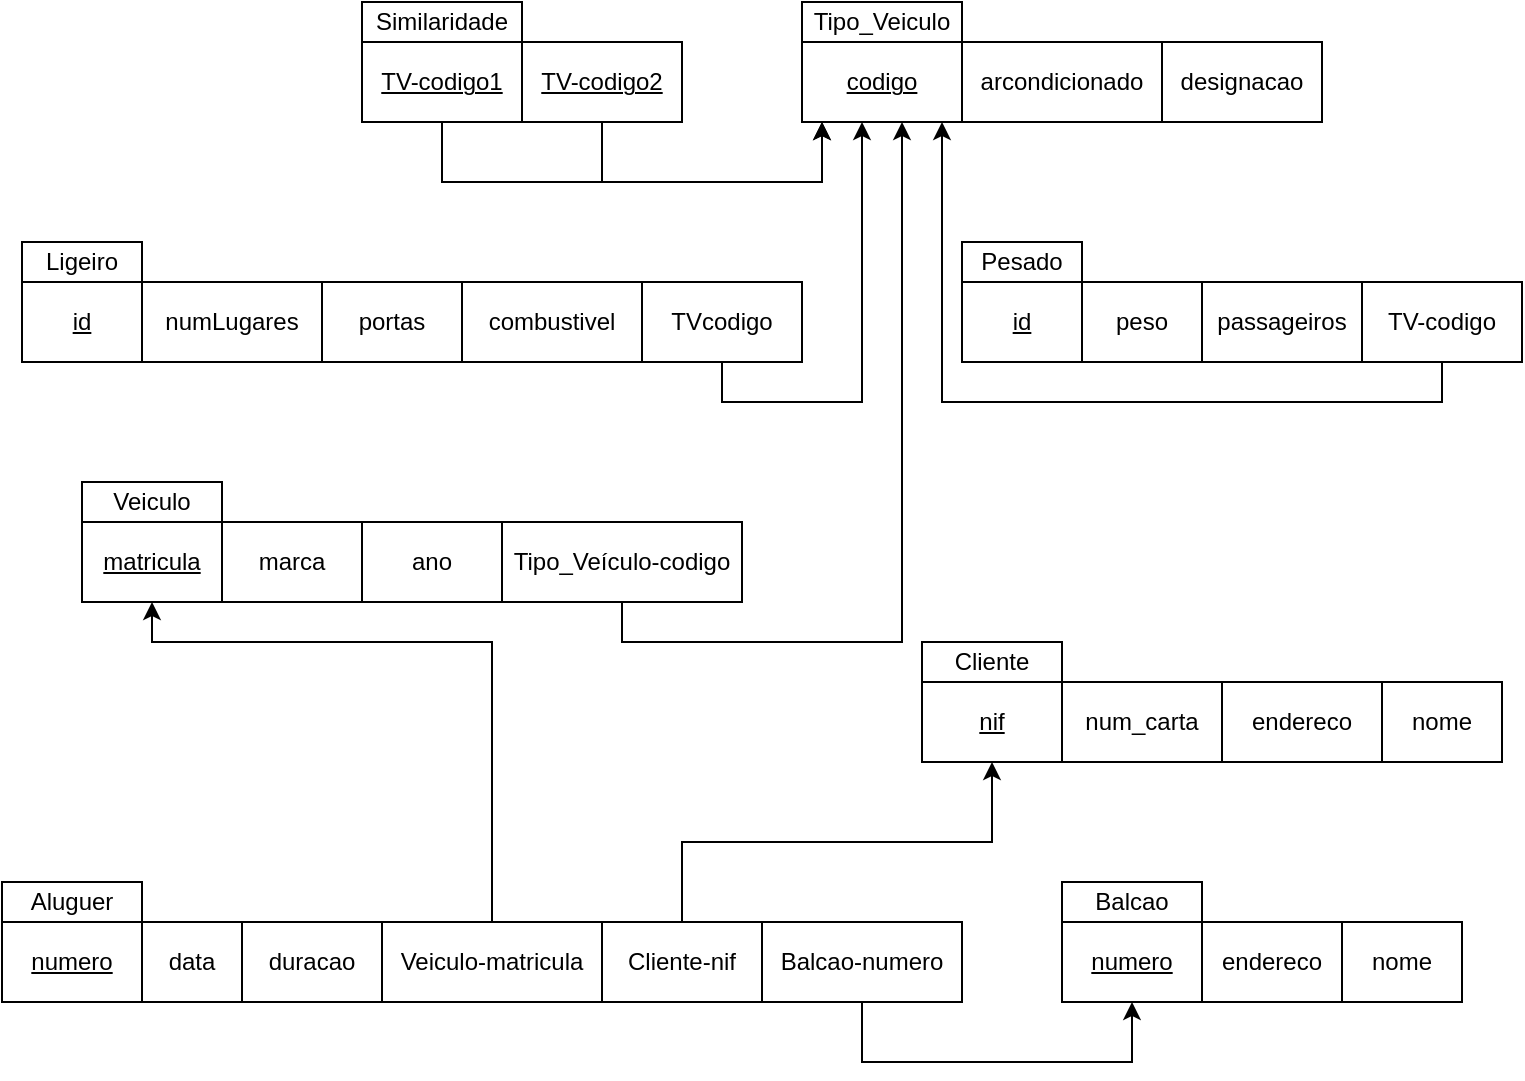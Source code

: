 <mxfile version="24.0.4" type="device">
  <diagram name="Page-1" id="q292WNFpsGVUspPvAuap">
    <mxGraphModel dx="1839" dy="520" grid="1" gridSize="10" guides="1" tooltips="1" connect="1" arrows="1" fold="1" page="1" pageScale="1" pageWidth="850" pageHeight="1100" math="0" shadow="0">
      <root>
        <mxCell id="0" />
        <mxCell id="1" parent="0" />
        <mxCell id="S25aGv_purP_b8vN17h_-1" value="Veiculo" style="rounded=0;whiteSpace=wrap;html=1;" parent="1" vertex="1">
          <mxGeometry x="-760" y="260" width="70" height="20" as="geometry" />
        </mxCell>
        <mxCell id="S25aGv_purP_b8vN17h_-48" style="edgeStyle=orthogonalEdgeStyle;rounded=0;orthogonalLoop=1;jettySize=auto;html=1;exitX=0.5;exitY=0;exitDx=0;exitDy=0;entryX=0.5;entryY=1;entryDx=0;entryDy=0;" parent="1" source="S25aGv_purP_b8vN17h_-22" target="S25aGv_purP_b8vN17h_-3" edge="1">
          <mxGeometry relative="1" as="geometry">
            <Array as="points">
              <mxPoint x="-555" y="340" />
              <mxPoint x="-725" y="340" />
            </Array>
          </mxGeometry>
        </mxCell>
        <mxCell id="S25aGv_purP_b8vN17h_-3" value="matricula" style="rounded=0;whiteSpace=wrap;html=1;fontStyle=4" parent="1" vertex="1">
          <mxGeometry x="-760" y="280" width="70" height="40" as="geometry" />
        </mxCell>
        <mxCell id="S25aGv_purP_b8vN17h_-4" value="marca" style="rounded=0;whiteSpace=wrap;html=1;" parent="1" vertex="1">
          <mxGeometry x="-690" y="280" width="70" height="40" as="geometry" />
        </mxCell>
        <mxCell id="S25aGv_purP_b8vN17h_-5" value="ano" style="rounded=0;whiteSpace=wrap;html=1;" parent="1" vertex="1">
          <mxGeometry x="-620" y="280" width="70" height="40" as="geometry" />
        </mxCell>
        <mxCell id="UCRZe9t5fJFLGoO7BpiH-2" style="edgeStyle=orthogonalEdgeStyle;rounded=0;orthogonalLoop=1;jettySize=auto;html=1;" edge="1" parent="1" source="S25aGv_purP_b8vN17h_-6" target="S25aGv_purP_b8vN17h_-14">
          <mxGeometry relative="1" as="geometry">
            <Array as="points">
              <mxPoint x="-490" y="340" />
              <mxPoint x="-350" y="340" />
            </Array>
          </mxGeometry>
        </mxCell>
        <mxCell id="S25aGv_purP_b8vN17h_-6" value="Tipo_Veículo-codigo" style="rounded=0;whiteSpace=wrap;html=1;" parent="1" vertex="1">
          <mxGeometry x="-550" y="280" width="120" height="40" as="geometry" />
        </mxCell>
        <mxCell id="S25aGv_purP_b8vN17h_-13" value="Tipo_Veiculo" style="rounded=0;whiteSpace=wrap;html=1;" parent="1" vertex="1">
          <mxGeometry x="-400" y="20" width="80" height="20" as="geometry" />
        </mxCell>
        <mxCell id="S25aGv_purP_b8vN17h_-63" style="edgeStyle=orthogonalEdgeStyle;rounded=0;orthogonalLoop=1;jettySize=auto;html=1;exitX=0.5;exitY=1;exitDx=0;exitDy=0;" parent="1" source="S25aGv_purP_b8vN17h_-31" target="S25aGv_purP_b8vN17h_-14" edge="1">
          <mxGeometry relative="1" as="geometry">
            <Array as="points">
              <mxPoint x="-580" y="110" />
              <mxPoint x="-390" y="110" />
            </Array>
          </mxGeometry>
        </mxCell>
        <mxCell id="S25aGv_purP_b8vN17h_-64" style="edgeStyle=orthogonalEdgeStyle;rounded=0;orthogonalLoop=1;jettySize=auto;html=1;exitX=0.5;exitY=1;exitDx=0;exitDy=0;" parent="1" source="S25aGv_purP_b8vN17h_-32" target="S25aGv_purP_b8vN17h_-14" edge="1">
          <mxGeometry relative="1" as="geometry">
            <Array as="points">
              <mxPoint x="-500" y="110" />
              <mxPoint x="-390" y="110" />
            </Array>
          </mxGeometry>
        </mxCell>
        <mxCell id="S25aGv_purP_b8vN17h_-67" style="edgeStyle=orthogonalEdgeStyle;rounded=0;orthogonalLoop=1;jettySize=auto;html=1;exitX=0.5;exitY=1;exitDx=0;exitDy=0;" parent="1" source="S25aGv_purP_b8vN17h_-41" target="S25aGv_purP_b8vN17h_-14" edge="1">
          <mxGeometry relative="1" as="geometry">
            <Array as="points">
              <mxPoint x="-440" y="220" />
              <mxPoint x="-370" y="220" />
            </Array>
          </mxGeometry>
        </mxCell>
        <mxCell id="S25aGv_purP_b8vN17h_-14" value="codigo" style="rounded=0;whiteSpace=wrap;html=1;fontStyle=4" parent="1" vertex="1">
          <mxGeometry x="-400" y="40" width="80" height="40" as="geometry" />
        </mxCell>
        <mxCell id="S25aGv_purP_b8vN17h_-15" value="arcondicionado" style="rounded=0;whiteSpace=wrap;html=1;" parent="1" vertex="1">
          <mxGeometry x="-320" y="40" width="100" height="40" as="geometry" />
        </mxCell>
        <mxCell id="S25aGv_purP_b8vN17h_-16" value="designacao" style="rounded=0;whiteSpace=wrap;html=1;" parent="1" vertex="1">
          <mxGeometry x="-220" y="40" width="80" height="40" as="geometry" />
        </mxCell>
        <mxCell id="S25aGv_purP_b8vN17h_-18" value="Aluguer" style="rounded=0;whiteSpace=wrap;html=1;" parent="1" vertex="1">
          <mxGeometry x="-800" y="460" width="70" height="20" as="geometry" />
        </mxCell>
        <mxCell id="S25aGv_purP_b8vN17h_-19" value="numero" style="rounded=0;whiteSpace=wrap;html=1;fontStyle=4" parent="1" vertex="1">
          <mxGeometry x="-800" y="480" width="70" height="40" as="geometry" />
        </mxCell>
        <mxCell id="S25aGv_purP_b8vN17h_-20" value="data" style="rounded=0;whiteSpace=wrap;html=1;" parent="1" vertex="1">
          <mxGeometry x="-730" y="480" width="50" height="40" as="geometry" />
        </mxCell>
        <mxCell id="S25aGv_purP_b8vN17h_-21" value="duracao" style="rounded=0;whiteSpace=wrap;html=1;" parent="1" vertex="1">
          <mxGeometry x="-680" y="480" width="70" height="40" as="geometry" />
        </mxCell>
        <mxCell id="S25aGv_purP_b8vN17h_-22" value="Veiculo-matricula" style="rounded=0;whiteSpace=wrap;html=1;" parent="1" vertex="1">
          <mxGeometry x="-610" y="480" width="110" height="40" as="geometry" />
        </mxCell>
        <mxCell id="S25aGv_purP_b8vN17h_-23" value="Cliente-nif" style="rounded=0;whiteSpace=wrap;html=1;" parent="1" vertex="1">
          <mxGeometry x="-500" y="480" width="80" height="40" as="geometry" />
        </mxCell>
        <mxCell id="S25aGv_purP_b8vN17h_-24" value="Balcao-numero" style="rounded=0;whiteSpace=wrap;html=1;" parent="1" vertex="1">
          <mxGeometry x="-420" y="480" width="100" height="40" as="geometry" />
        </mxCell>
        <mxCell id="S25aGv_purP_b8vN17h_-25" value="Balcao" style="rounded=0;whiteSpace=wrap;html=1;" parent="1" vertex="1">
          <mxGeometry x="-270" y="460" width="70" height="20" as="geometry" />
        </mxCell>
        <mxCell id="S25aGv_purP_b8vN17h_-55" style="edgeStyle=orthogonalEdgeStyle;rounded=0;orthogonalLoop=1;jettySize=auto;html=1;exitX=0.5;exitY=1;exitDx=0;exitDy=0;entryX=0.5;entryY=1;entryDx=0;entryDy=0;" parent="1" source="S25aGv_purP_b8vN17h_-24" target="S25aGv_purP_b8vN17h_-26" edge="1">
          <mxGeometry relative="1" as="geometry">
            <Array as="points">
              <mxPoint x="-370" y="550" />
              <mxPoint x="-235" y="550" />
            </Array>
          </mxGeometry>
        </mxCell>
        <mxCell id="S25aGv_purP_b8vN17h_-26" value="numero" style="rounded=0;whiteSpace=wrap;html=1;fontStyle=4" parent="1" vertex="1">
          <mxGeometry x="-270" y="480" width="70" height="40" as="geometry" />
        </mxCell>
        <mxCell id="S25aGv_purP_b8vN17h_-27" value="endereco" style="rounded=0;whiteSpace=wrap;html=1;" parent="1" vertex="1">
          <mxGeometry x="-200" y="480" width="70" height="40" as="geometry" />
        </mxCell>
        <mxCell id="S25aGv_purP_b8vN17h_-28" value="nome" style="rounded=0;whiteSpace=wrap;html=1;" parent="1" vertex="1">
          <mxGeometry x="-130" y="480" width="60" height="40" as="geometry" />
        </mxCell>
        <mxCell id="S25aGv_purP_b8vN17h_-30" value="Similaridade" style="rounded=0;whiteSpace=wrap;html=1;" parent="1" vertex="1">
          <mxGeometry x="-620" y="20" width="80" height="20" as="geometry" />
        </mxCell>
        <mxCell id="S25aGv_purP_b8vN17h_-31" value="TV-codigo1" style="rounded=0;whiteSpace=wrap;html=1;fontStyle=4" parent="1" vertex="1">
          <mxGeometry x="-620" y="40" width="80" height="40" as="geometry" />
        </mxCell>
        <mxCell id="S25aGv_purP_b8vN17h_-32" value="TV-codigo2" style="rounded=0;whiteSpace=wrap;html=1;fontStyle=4" parent="1" vertex="1">
          <mxGeometry x="-540" y="40" width="80" height="40" as="geometry" />
        </mxCell>
        <mxCell id="S25aGv_purP_b8vN17h_-35" value="Ligeiro" style="rounded=0;whiteSpace=wrap;html=1;" parent="1" vertex="1">
          <mxGeometry x="-790" y="140" width="60" height="20" as="geometry" />
        </mxCell>
        <mxCell id="S25aGv_purP_b8vN17h_-36" value="id" style="rounded=0;whiteSpace=wrap;html=1;fontStyle=4" parent="1" vertex="1">
          <mxGeometry x="-790" y="160" width="60" height="40" as="geometry" />
        </mxCell>
        <mxCell id="S25aGv_purP_b8vN17h_-37" value="numLugares" style="rounded=0;whiteSpace=wrap;html=1;" parent="1" vertex="1">
          <mxGeometry x="-730" y="160" width="90" height="40" as="geometry" />
        </mxCell>
        <mxCell id="S25aGv_purP_b8vN17h_-38" value="portas" style="rounded=0;whiteSpace=wrap;html=1;" parent="1" vertex="1">
          <mxGeometry x="-640" y="160" width="70" height="40" as="geometry" />
        </mxCell>
        <mxCell id="S25aGv_purP_b8vN17h_-39" value="combustivel" style="rounded=0;whiteSpace=wrap;html=1;" parent="1" vertex="1">
          <mxGeometry x="-570" y="160" width="90" height="40" as="geometry" />
        </mxCell>
        <mxCell id="S25aGv_purP_b8vN17h_-41" value="TVcodigo" style="rounded=0;whiteSpace=wrap;html=1;" parent="1" vertex="1">
          <mxGeometry x="-480" y="160" width="80" height="40" as="geometry" />
        </mxCell>
        <mxCell id="S25aGv_purP_b8vN17h_-42" value="Pesado" style="rounded=0;whiteSpace=wrap;html=1;" parent="1" vertex="1">
          <mxGeometry x="-320" y="140" width="60" height="20" as="geometry" />
        </mxCell>
        <mxCell id="S25aGv_purP_b8vN17h_-43" value="id" style="rounded=0;whiteSpace=wrap;html=1;fontStyle=4" parent="1" vertex="1">
          <mxGeometry x="-320" y="160" width="60" height="40" as="geometry" />
        </mxCell>
        <mxCell id="S25aGv_purP_b8vN17h_-44" value="peso" style="rounded=0;whiteSpace=wrap;html=1;" parent="1" vertex="1">
          <mxGeometry x="-260" y="160" width="60" height="40" as="geometry" />
        </mxCell>
        <mxCell id="S25aGv_purP_b8vN17h_-45" value="passageiros" style="rounded=0;whiteSpace=wrap;html=1;" parent="1" vertex="1">
          <mxGeometry x="-200" y="160" width="80" height="40" as="geometry" />
        </mxCell>
        <mxCell id="UCRZe9t5fJFLGoO7BpiH-4" style="edgeStyle=orthogonalEdgeStyle;rounded=0;orthogonalLoop=1;jettySize=auto;html=1;" edge="1" parent="1" source="S25aGv_purP_b8vN17h_-47" target="S25aGv_purP_b8vN17h_-14">
          <mxGeometry relative="1" as="geometry">
            <Array as="points">
              <mxPoint x="-80" y="220" />
              <mxPoint x="-330" y="220" />
            </Array>
          </mxGeometry>
        </mxCell>
        <mxCell id="S25aGv_purP_b8vN17h_-47" value="TV-codigo" style="rounded=0;whiteSpace=wrap;html=1;" parent="1" vertex="1">
          <mxGeometry x="-120" y="160" width="80" height="40" as="geometry" />
        </mxCell>
        <mxCell id="S25aGv_purP_b8vN17h_-49" value="Cliente" style="rounded=0;whiteSpace=wrap;html=1;" parent="1" vertex="1">
          <mxGeometry x="-340" y="340" width="70" height="20" as="geometry" />
        </mxCell>
        <mxCell id="S25aGv_purP_b8vN17h_-59" style="edgeStyle=orthogonalEdgeStyle;rounded=0;orthogonalLoop=1;jettySize=auto;html=1;exitX=0.5;exitY=0;exitDx=0;exitDy=0;entryX=0.5;entryY=1;entryDx=0;entryDy=0;" parent="1" source="S25aGv_purP_b8vN17h_-23" target="S25aGv_purP_b8vN17h_-50" edge="1">
          <mxGeometry relative="1" as="geometry" />
        </mxCell>
        <mxCell id="S25aGv_purP_b8vN17h_-50" value="nif" style="rounded=0;whiteSpace=wrap;html=1;fontStyle=4" parent="1" vertex="1">
          <mxGeometry x="-340" y="360" width="70" height="40" as="geometry" />
        </mxCell>
        <mxCell id="S25aGv_purP_b8vN17h_-51" value="num_carta" style="rounded=0;whiteSpace=wrap;html=1;" parent="1" vertex="1">
          <mxGeometry x="-270" y="360" width="80" height="40" as="geometry" />
        </mxCell>
        <mxCell id="S25aGv_purP_b8vN17h_-52" value="endereco" style="rounded=0;whiteSpace=wrap;html=1;" parent="1" vertex="1">
          <mxGeometry x="-190" y="360" width="80" height="40" as="geometry" />
        </mxCell>
        <mxCell id="S25aGv_purP_b8vN17h_-53" value="nome" style="rounded=0;whiteSpace=wrap;html=1;" parent="1" vertex="1">
          <mxGeometry x="-110" y="360" width="60" height="40" as="geometry" />
        </mxCell>
      </root>
    </mxGraphModel>
  </diagram>
</mxfile>
